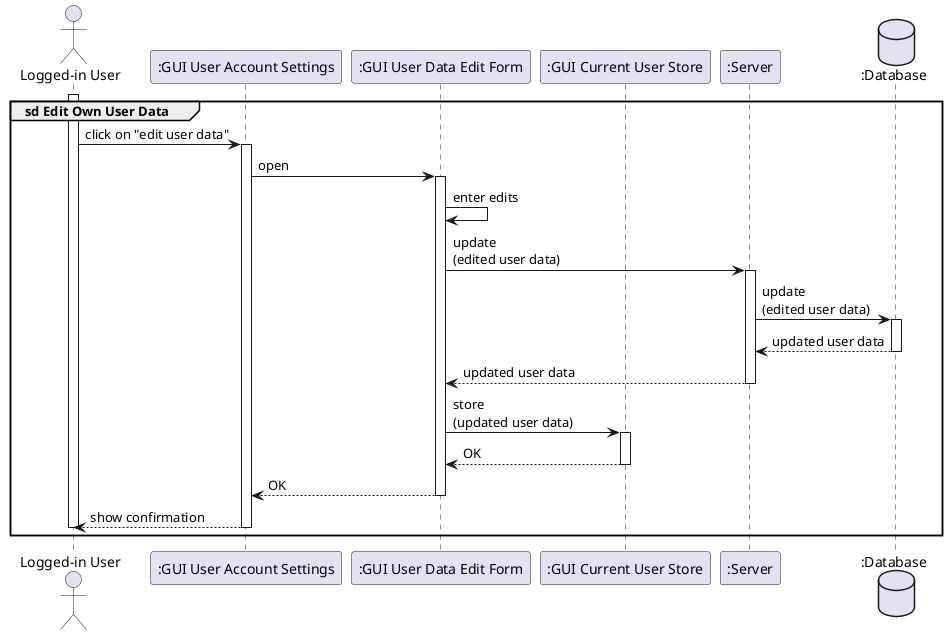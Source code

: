 @startuml

actor "Logged-in User" as user
participant ":GUI User Account Settings" as accountSettings
participant ":GUI User Data Edit Form" as editForm
participant ":GUI Current User Store" as userStore
participant ":Server" as server
database ":Database" as database

group sd Edit Own User Data
    activate user
    user -> accountSettings++ : click on "edit user data"
        accountSettings -> editForm++ : open
            editForm -> editForm : enter edits
            editForm -> server++ : update \n(edited user data)
                    server -> database++ : update \n(edited user data)
                    return updated user data
            return updated user data
            editForm -> userStore++ : store \n(updated user data)
            return OK
        return OK
    return show confirmation
    deactivate user
end

@enduml